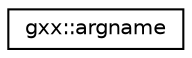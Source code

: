 digraph "Graphical Class Hierarchy"
{
  edge [fontname="Helvetica",fontsize="10",labelfontname="Helvetica",labelfontsize="10"];
  node [fontname="Helvetica",fontsize="10",shape=record];
  rankdir="LR";
  Node1 [label="gxx::argname",height=0.2,width=0.4,color="black", fillcolor="white", style="filled",URL="$structgxx_1_1argname.html"];
}
